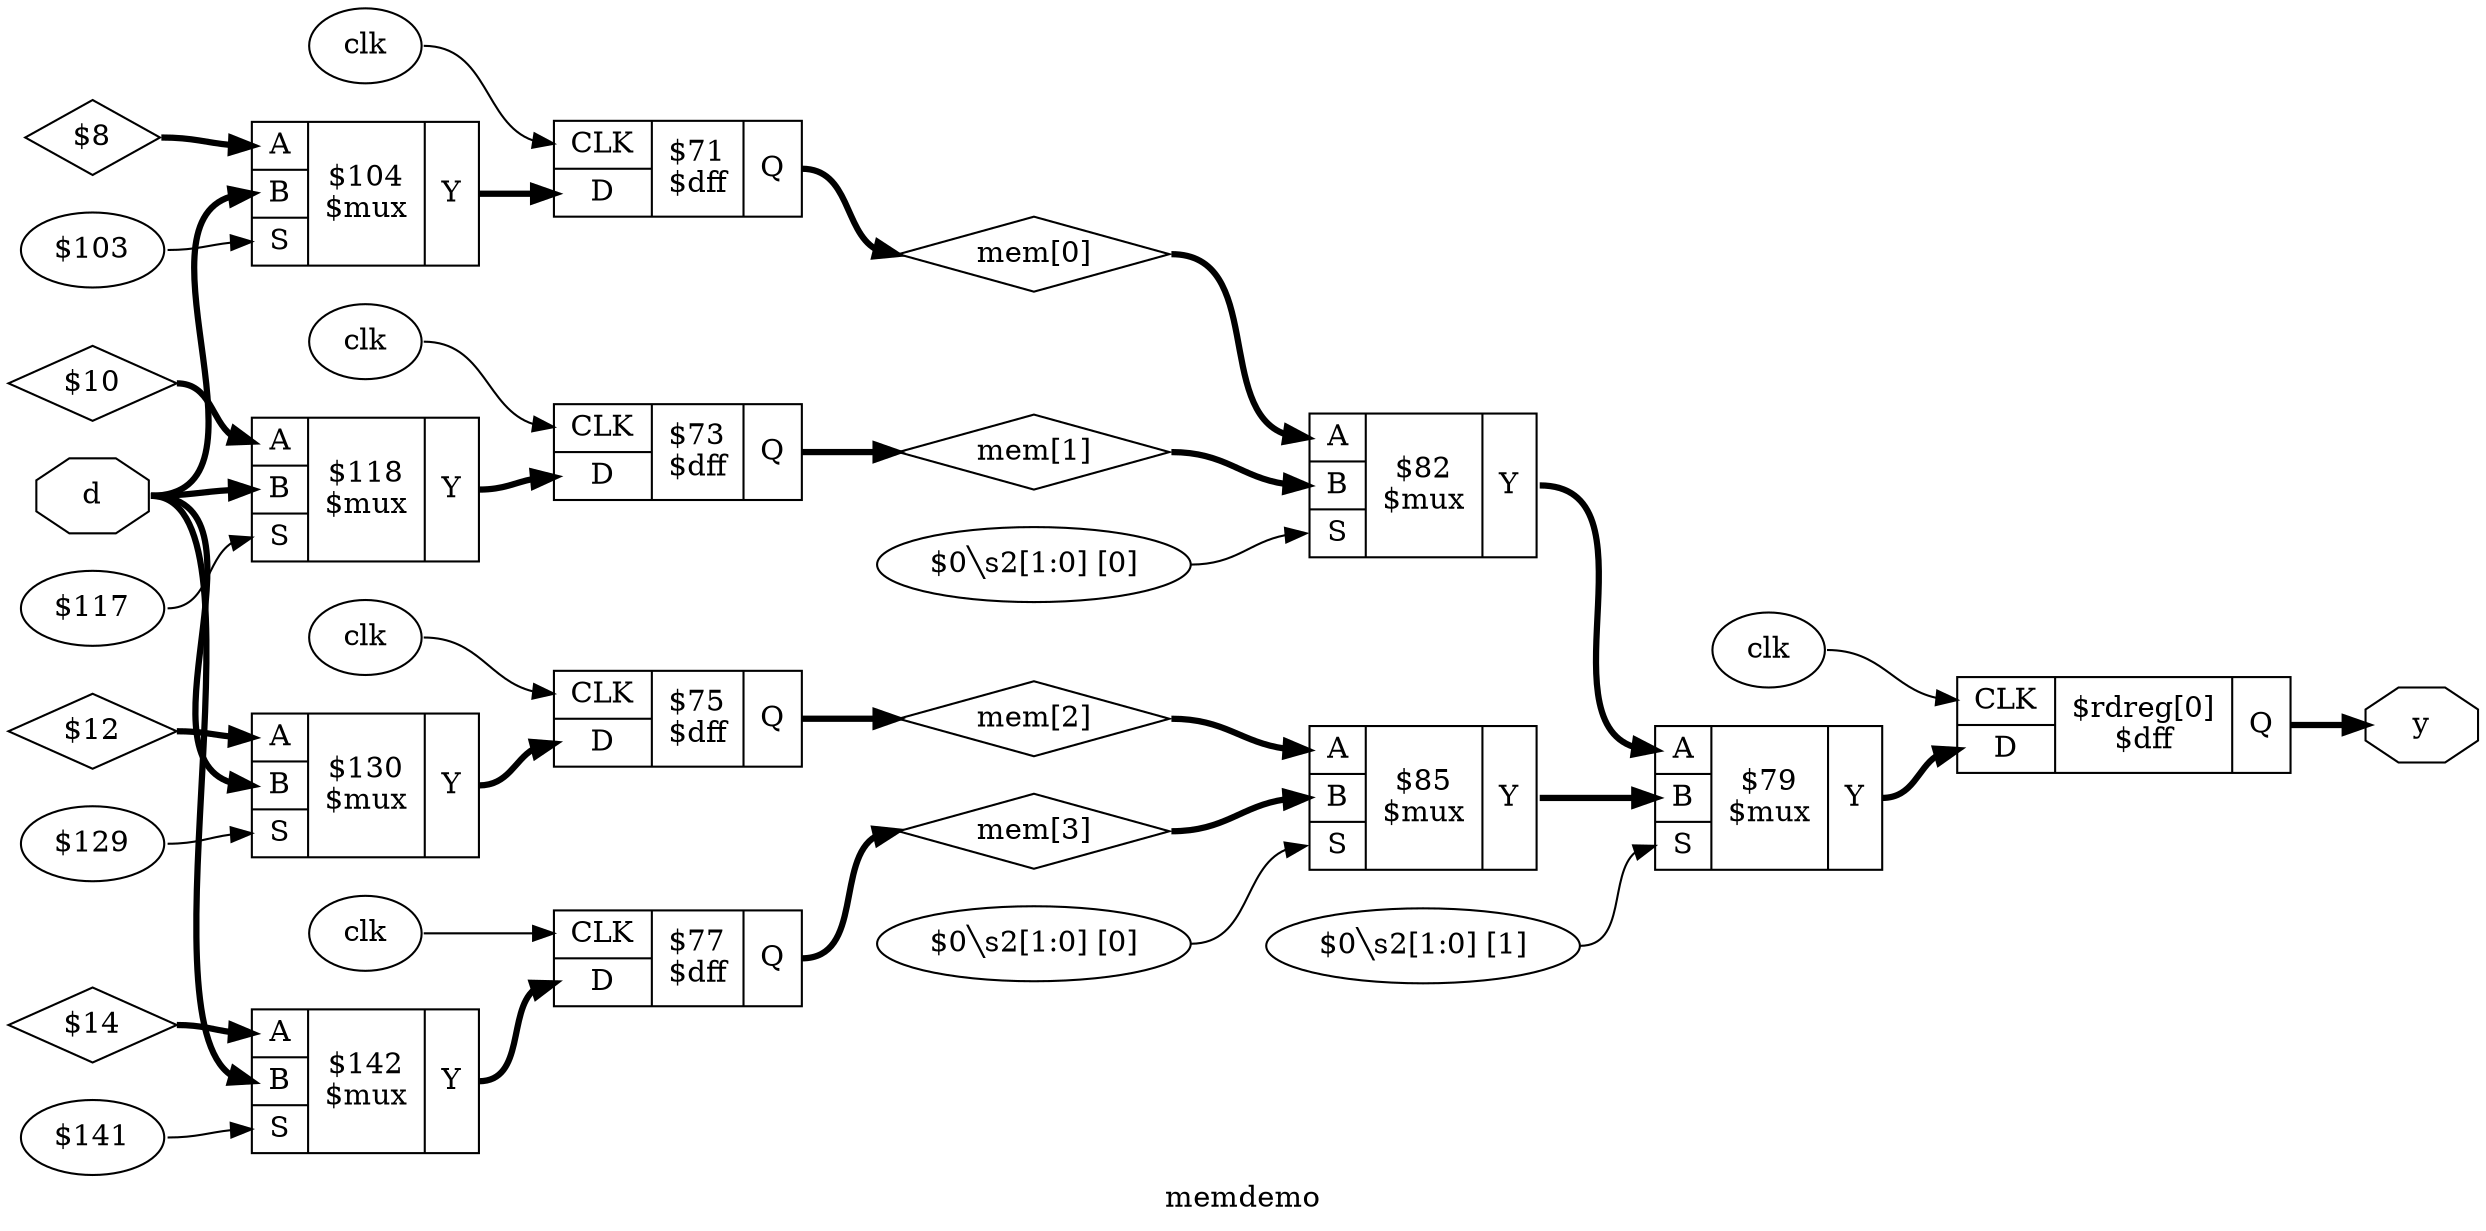 digraph "memdemo" {
label="memdemo";
rankdir="LR";
remincross=true;
n12 [ shape=octagon, label="d", color="black", fontcolor="black"];
n13 [ shape=diamond, label="mem[0]", color="black", fontcolor="black"];
n14 [ shape=diamond, label="mem[1]", color="black", fontcolor="black"];
n15 [ shape=diamond, label="mem[2]", color="black", fontcolor="black"];
n16 [ shape=diamond, label="mem[3]", color="black", fontcolor="black"];
n17 [ shape=octagon, label="y", color="black", fontcolor="black"];
v0 [ label="clk" ];
c21 [ shape=record, label="{{<p18> CLK|<p19> D}|$rdreg[0]\n$dff|{<p20> Q}}",  ];
v1 [ label="$0&#9586;s2[1:0] [1]" ];
c26 [ shape=record, label="{{<p22> A|<p23> B|<p24> S}|$79\n$mux|{<p25> Y}}",  ];
v2 [ label="$0&#9586;s2[1:0] [0]" ];
c27 [ shape=record, label="{{<p22> A|<p23> B|<p24> S}|$82\n$mux|{<p25> Y}}",  ];
v3 [ label="$0&#9586;s2[1:0] [0]" ];
c28 [ shape=record, label="{{<p22> A|<p23> B|<p24> S}|$85\n$mux|{<p25> Y}}",  ];
v4 [ label="$103" ];
c29 [ shape=record, label="{{<p22> A|<p23> B|<p24> S}|$104\n$mux|{<p25> Y}}",  ];
v5 [ label="$117" ];
c30 [ shape=record, label="{{<p22> A|<p23> B|<p24> S}|$118\n$mux|{<p25> Y}}",  ];
v6 [ label="$129" ];
c31 [ shape=record, label="{{<p22> A|<p23> B|<p24> S}|$130\n$mux|{<p25> Y}}",  ];
v7 [ label="$141" ];
c32 [ shape=record, label="{{<p22> A|<p23> B|<p24> S}|$142\n$mux|{<p25> Y}}",  ];
v8 [ label="clk" ];
c33 [ shape=record, label="{{<p18> CLK|<p19> D}|$71\n$dff|{<p20> Q}}",  ];
v9 [ label="clk" ];
c34 [ shape=record, label="{{<p18> CLK|<p19> D}|$73\n$dff|{<p20> Q}}",  ];
v10 [ label="clk" ];
c35 [ shape=record, label="{{<p18> CLK|<p19> D}|$75\n$dff|{<p20> Q}}",  ];
v11 [ label="clk" ];
c36 [ shape=record, label="{{<p18> CLK|<p19> D}|$77\n$dff|{<p20> Q}}",  ];
n1 [ shape=diamond, label="$8" ];
n1:e -> c29:p22:w [color="black", fontcolor="black", style="setlinewidth(3)", label=""];
c31:p25:e -> c35:p19:w [color="black", fontcolor="black", style="setlinewidth(3)", label=""];
c32:p25:e -> c36:p19:w [color="black", fontcolor="black", style="setlinewidth(3)", label=""];
n12:e -> c29:p23:w [color="black", fontcolor="black", style="setlinewidth(3)", label=""];
n12:e -> c30:p23:w [color="black", fontcolor="black", style="setlinewidth(3)", label=""];
n12:e -> c31:p23:w [color="black", fontcolor="black", style="setlinewidth(3)", label=""];
n12:e -> c32:p23:w [color="black", fontcolor="black", style="setlinewidth(3)", label=""];
c33:p20:e -> n13:w [color="black", fontcolor="black", style="setlinewidth(3)", label=""];
n13:e -> c27:p22:w [color="black", fontcolor="black", style="setlinewidth(3)", label=""];
c34:p20:e -> n14:w [color="black", fontcolor="black", style="setlinewidth(3)", label=""];
n14:e -> c27:p23:w [color="black", fontcolor="black", style="setlinewidth(3)", label=""];
c35:p20:e -> n15:w [color="black", fontcolor="black", style="setlinewidth(3)", label=""];
n15:e -> c28:p22:w [color="black", fontcolor="black", style="setlinewidth(3)", label=""];
c36:p20:e -> n16:w [color="black", fontcolor="black", style="setlinewidth(3)", label=""];
n16:e -> c28:p23:w [color="black", fontcolor="black", style="setlinewidth(3)", label=""];
c21:p20:e -> n17:w [color="black", fontcolor="black", style="setlinewidth(3)", label=""];
n2 [ shape=diamond, label="$10" ];
n2:e -> c30:p22:w [color="black", fontcolor="black", style="setlinewidth(3)", label=""];
n3 [ shape=diamond, label="$12" ];
n3:e -> c31:p22:w [color="black", fontcolor="black", style="setlinewidth(3)", label=""];
n4 [ shape=diamond, label="$14" ];
n4:e -> c32:p22:w [color="black", fontcolor="black", style="setlinewidth(3)", label=""];
c26:p25:e -> c21:p19:w [color="black", fontcolor="black", style="setlinewidth(3)", label=""];
c27:p25:e -> c26:p22:w [color="black", fontcolor="black", style="setlinewidth(3)", label=""];
c28:p25:e -> c26:p23:w [color="black", fontcolor="black", style="setlinewidth(3)", label=""];
c29:p25:e -> c33:p19:w [color="black", fontcolor="black", style="setlinewidth(3)", label=""];
c30:p25:e -> c34:p19:w [color="black", fontcolor="black", style="setlinewidth(3)", label=""];
v0:e -> c21:p18:w [color="black", fontcolor="black", label=""];
v1:e -> c26:p24:w [color="black", fontcolor="black", label=""];
v10:e -> c35:p18:w [color="black", fontcolor="black", label=""];
v11:e -> c36:p18:w [color="black", fontcolor="black", label=""];
v2:e -> c27:p24:w [color="black", fontcolor="black", label=""];
v3:e -> c28:p24:w [color="black", fontcolor="black", label=""];
v4:e -> c29:p24:w [color="black", fontcolor="black", label=""];
v5:e -> c30:p24:w [color="black", fontcolor="black", label=""];
v6:e -> c31:p24:w [color="black", fontcolor="black", label=""];
v7:e -> c32:p24:w [color="black", fontcolor="black", label=""];
v8:e -> c33:p18:w [color="black", fontcolor="black", label=""];
v9:e -> c34:p18:w [color="black", fontcolor="black", label=""];
}
